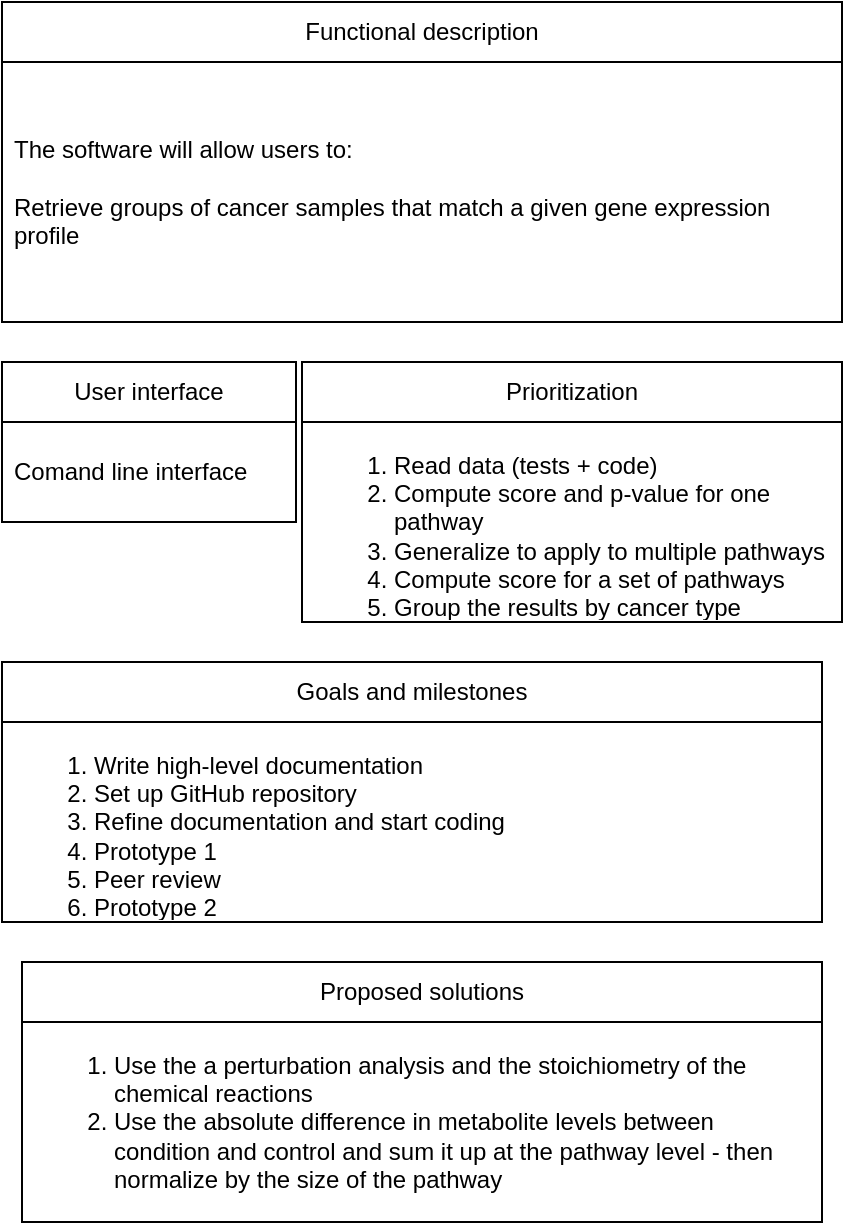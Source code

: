 <mxfile version="20.8.3" type="device"><diagram id="O2lLaXcDYw8-c7CT4XEb" name="Page-1"><mxGraphModel dx="1208" dy="675" grid="1" gridSize="10" guides="1" tooltips="1" connect="1" arrows="1" fold="1" page="1" pageScale="1" pageWidth="850" pageHeight="1100" math="0" shadow="0"><root><mxCell id="0"/><mxCell id="1" parent="0"/><mxCell id="mqBgJv5TYNKRoa8S5Hf6-3" value="Functional description" style="swimlane;fontStyle=0;childLayout=stackLayout;horizontal=1;startSize=30;horizontalStack=0;resizeParent=1;resizeParentMax=0;resizeLast=0;collapsible=1;marginBottom=0;whiteSpace=wrap;html=1;" parent="1" vertex="1"><mxGeometry x="50" y="40" width="420" height="160" as="geometry"/></mxCell><mxCell id="mqBgJv5TYNKRoa8S5Hf6-4" value="The software will allow users to:&lt;br&gt;&lt;br&gt;Retrieve groups of cancer samples that match a given gene expression profile" style="text;strokeColor=none;fillColor=none;align=left;verticalAlign=middle;spacingLeft=4;spacingRight=4;overflow=hidden;points=[[0,0.5],[1,0.5]];portConstraint=eastwest;rotatable=0;whiteSpace=wrap;html=1;" parent="mqBgJv5TYNKRoa8S5Hf6-3" vertex="1"><mxGeometry y="30" width="420" height="130" as="geometry"/></mxCell><mxCell id="mqBgJv5TYNKRoa8S5Hf6-8" value="User interface" style="swimlane;fontStyle=0;childLayout=stackLayout;horizontal=1;startSize=30;horizontalStack=0;resizeParent=1;resizeParentMax=0;resizeLast=0;collapsible=1;marginBottom=0;whiteSpace=wrap;html=1;" parent="1" vertex="1"><mxGeometry x="50" y="220" width="147" height="80" as="geometry"/></mxCell><mxCell id="mqBgJv5TYNKRoa8S5Hf6-9" value="Comand line interface&amp;nbsp;&lt;br&gt;" style="text;strokeColor=none;fillColor=none;align=left;verticalAlign=middle;spacingLeft=4;spacingRight=4;overflow=hidden;points=[[0,0.5],[1,0.5]];portConstraint=eastwest;rotatable=0;whiteSpace=wrap;html=1;" parent="mqBgJv5TYNKRoa8S5Hf6-8" vertex="1"><mxGeometry y="30" width="147" height="50" as="geometry"/></mxCell><mxCell id="mqBgJv5TYNKRoa8S5Hf6-11" value="Prioritization" style="swimlane;fontStyle=0;childLayout=stackLayout;horizontal=1;startSize=30;horizontalStack=0;resizeParent=1;resizeParentMax=0;resizeLast=0;collapsible=1;marginBottom=0;whiteSpace=wrap;html=1;align=center;" parent="1" vertex="1"><mxGeometry x="200" y="220" width="270" height="130" as="geometry"/></mxCell><mxCell id="mqBgJv5TYNKRoa8S5Hf6-12" value="&lt;ol&gt;&lt;li&gt;Read data (tests + code)&lt;/li&gt;&lt;li&gt;Compute score and p-value for one pathway&lt;/li&gt;&lt;li&gt;Generalize to apply to multiple pathways&lt;/li&gt;&lt;li&gt;Compute score for a set of pathways&lt;/li&gt;&lt;li&gt;Group the results by cancer type&lt;/li&gt;&lt;/ol&gt;" style="text;strokeColor=none;fillColor=none;align=left;verticalAlign=middle;spacingLeft=4;spacingRight=4;overflow=hidden;points=[[0,0.5],[1,0.5]];portConstraint=eastwest;rotatable=0;whiteSpace=wrap;html=1;" parent="mqBgJv5TYNKRoa8S5Hf6-11" vertex="1"><mxGeometry y="30" width="270" height="100" as="geometry"/></mxCell><mxCell id="mqBgJv5TYNKRoa8S5Hf6-13" value="Goals and milestones" style="swimlane;fontStyle=0;childLayout=stackLayout;horizontal=1;startSize=30;horizontalStack=0;resizeParent=1;resizeParentMax=0;resizeLast=0;collapsible=1;marginBottom=0;whiteSpace=wrap;html=1;align=center;" parent="1" vertex="1"><mxGeometry x="50" y="370" width="410" height="130" as="geometry"/></mxCell><mxCell id="mqBgJv5TYNKRoa8S5Hf6-14" value="&lt;ol&gt;&lt;li&gt;Write high-level documentation&lt;/li&gt;&lt;li&gt;Set up GitHub repository&lt;/li&gt;&lt;li&gt;Refine documentation and start coding&lt;/li&gt;&lt;li&gt;Prototype 1&lt;/li&gt;&lt;li&gt;Peer review&lt;/li&gt;&lt;li&gt;Prototype 2&lt;/li&gt;&lt;li&gt;Peer programming&lt;/li&gt;&lt;/ol&gt;" style="text;strokeColor=none;fillColor=none;align=left;verticalAlign=middle;spacingLeft=4;spacingRight=4;overflow=hidden;points=[[0,0.5],[1,0.5]];portConstraint=eastwest;rotatable=0;whiteSpace=wrap;html=1;" parent="mqBgJv5TYNKRoa8S5Hf6-13" vertex="1"><mxGeometry y="30" width="410" height="100" as="geometry"/></mxCell><mxCell id="mqBgJv5TYNKRoa8S5Hf6-15" value="Proposed solutions" style="swimlane;fontStyle=0;childLayout=stackLayout;horizontal=1;startSize=30;horizontalStack=0;resizeParent=1;resizeParentMax=0;resizeLast=0;collapsible=1;marginBottom=0;whiteSpace=wrap;html=1;align=center;" parent="1" vertex="1"><mxGeometry x="60" y="520" width="400" height="130" as="geometry"/></mxCell><mxCell id="mqBgJv5TYNKRoa8S5Hf6-16" value="&lt;ol&gt;&lt;li&gt;Use the a perturbation analysis and the stoichiometry of the chemical reactions&lt;/li&gt;&lt;li&gt;Use the absolute difference in metabolite levels between condition and control and sum it up at the pathway level - then normalize by the size of the pathway&lt;/li&gt;&lt;/ol&gt;" style="text;strokeColor=none;fillColor=none;align=left;verticalAlign=middle;spacingLeft=4;spacingRight=4;overflow=hidden;points=[[0,0.5],[1,0.5]];portConstraint=eastwest;rotatable=0;whiteSpace=wrap;html=1;" parent="mqBgJv5TYNKRoa8S5Hf6-15" vertex="1"><mxGeometry y="30" width="400" height="100" as="geometry"/></mxCell></root></mxGraphModel></diagram></mxfile>